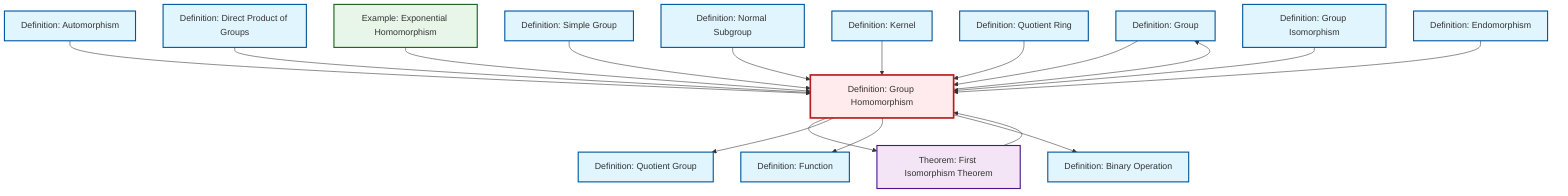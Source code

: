 graph TD
    classDef definition fill:#e1f5fe,stroke:#01579b,stroke-width:2px
    classDef theorem fill:#f3e5f5,stroke:#4a148c,stroke-width:2px
    classDef axiom fill:#fff3e0,stroke:#e65100,stroke-width:2px
    classDef example fill:#e8f5e9,stroke:#1b5e20,stroke-width:2px
    classDef current fill:#ffebee,stroke:#b71c1c,stroke-width:3px
    def-group["Definition: Group"]:::definition
    def-quotient-ring["Definition: Quotient Ring"]:::definition
    def-binary-operation["Definition: Binary Operation"]:::definition
    def-simple-group["Definition: Simple Group"]:::definition
    def-quotient-group["Definition: Quotient Group"]:::definition
    def-endomorphism["Definition: Endomorphism"]:::definition
    def-normal-subgroup["Definition: Normal Subgroup"]:::definition
    def-isomorphism["Definition: Group Isomorphism"]:::definition
    def-direct-product["Definition: Direct Product of Groups"]:::definition
    def-function["Definition: Function"]:::definition
    ex-exponential-homomorphism["Example: Exponential Homomorphism"]:::example
    def-automorphism["Definition: Automorphism"]:::definition
    def-homomorphism["Definition: Group Homomorphism"]:::definition
    def-kernel["Definition: Kernel"]:::definition
    thm-first-isomorphism["Theorem: First Isomorphism Theorem"]:::theorem
    def-homomorphism --> def-group
    def-homomorphism --> thm-first-isomorphism
    def-automorphism --> def-homomorphism
    def-direct-product --> def-homomorphism
    def-homomorphism --> def-quotient-group
    def-homomorphism --> def-function
    ex-exponential-homomorphism --> def-homomorphism
    def-simple-group --> def-homomorphism
    def-normal-subgroup --> def-homomorphism
    def-group --> def-homomorphism
    def-kernel --> def-homomorphism
    def-quotient-ring --> def-homomorphism
    def-isomorphism --> def-homomorphism
    def-homomorphism --> def-binary-operation
    def-endomorphism --> def-homomorphism
    thm-first-isomorphism --> def-homomorphism
    class def-homomorphism current